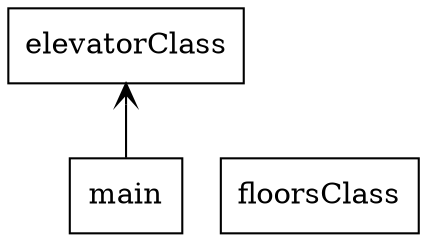 digraph "packages_MyUML" {
charset="utf-8"
rankdir=BT
"0" [label="elevatorClass", shape="box"];
"1" [label="floorsClass", shape="box"];
"2" [label="main", shape="box"];
"2" -> "0" [arrowhead="open", arrowtail="none"];
}

